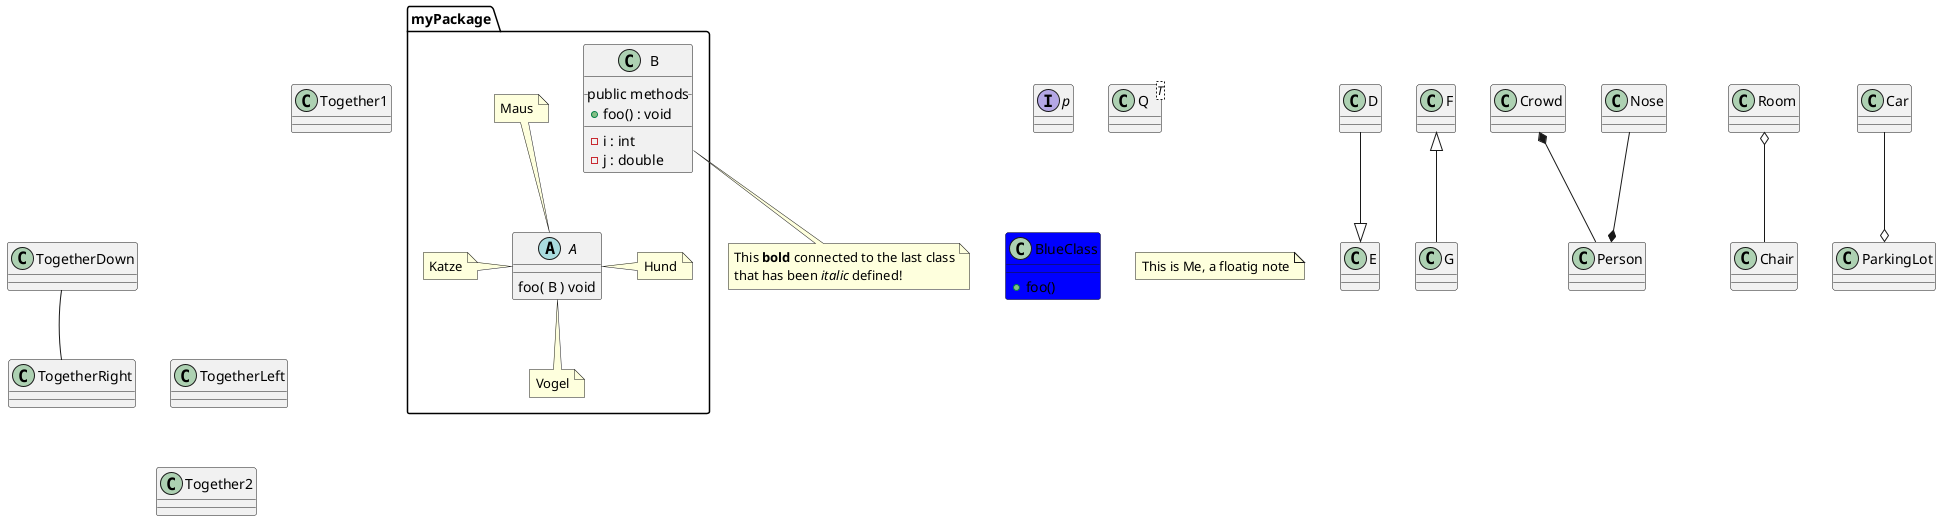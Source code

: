 @startuml

' Full line comment
/' several lines
comment '/

' care first about the data and then about the layout. It likely changes.

package myPackage {

    abstract A
    A : foo( B ) void

    note top of A : Maus
    note left of A : Katze
    note right of A : Hund
    note bottom of A : Vogel

    class B {
        __public methods__
        + foo() : void
        __
        - i : int
        - j : double
    }
}

note bottom
    This **bold** connected to the last class
    that has been //italic// defined!
end note

interface p
class Q<T>

' inheritance
D --|> E
F <|-- G


' composition
Crowd *-- Person
Nose --* Person

' aggregation
Room o-- Chair
Car --o ParkingLot

class BlueClass #blue {
    + foo()
}

note "This is Me, a floatig note" as N1

' the lenght of the arrows indicates the togetherness of the classes!
Together1 -[hidden]--- Together2
TogetherRight -[hidden]left- TogetherLeft
TogetherRight -[hidden]down- TogetherDown
TogetherRight -up- TogetherDown
TogetherRight -[hidden]- Together2

@enduml
